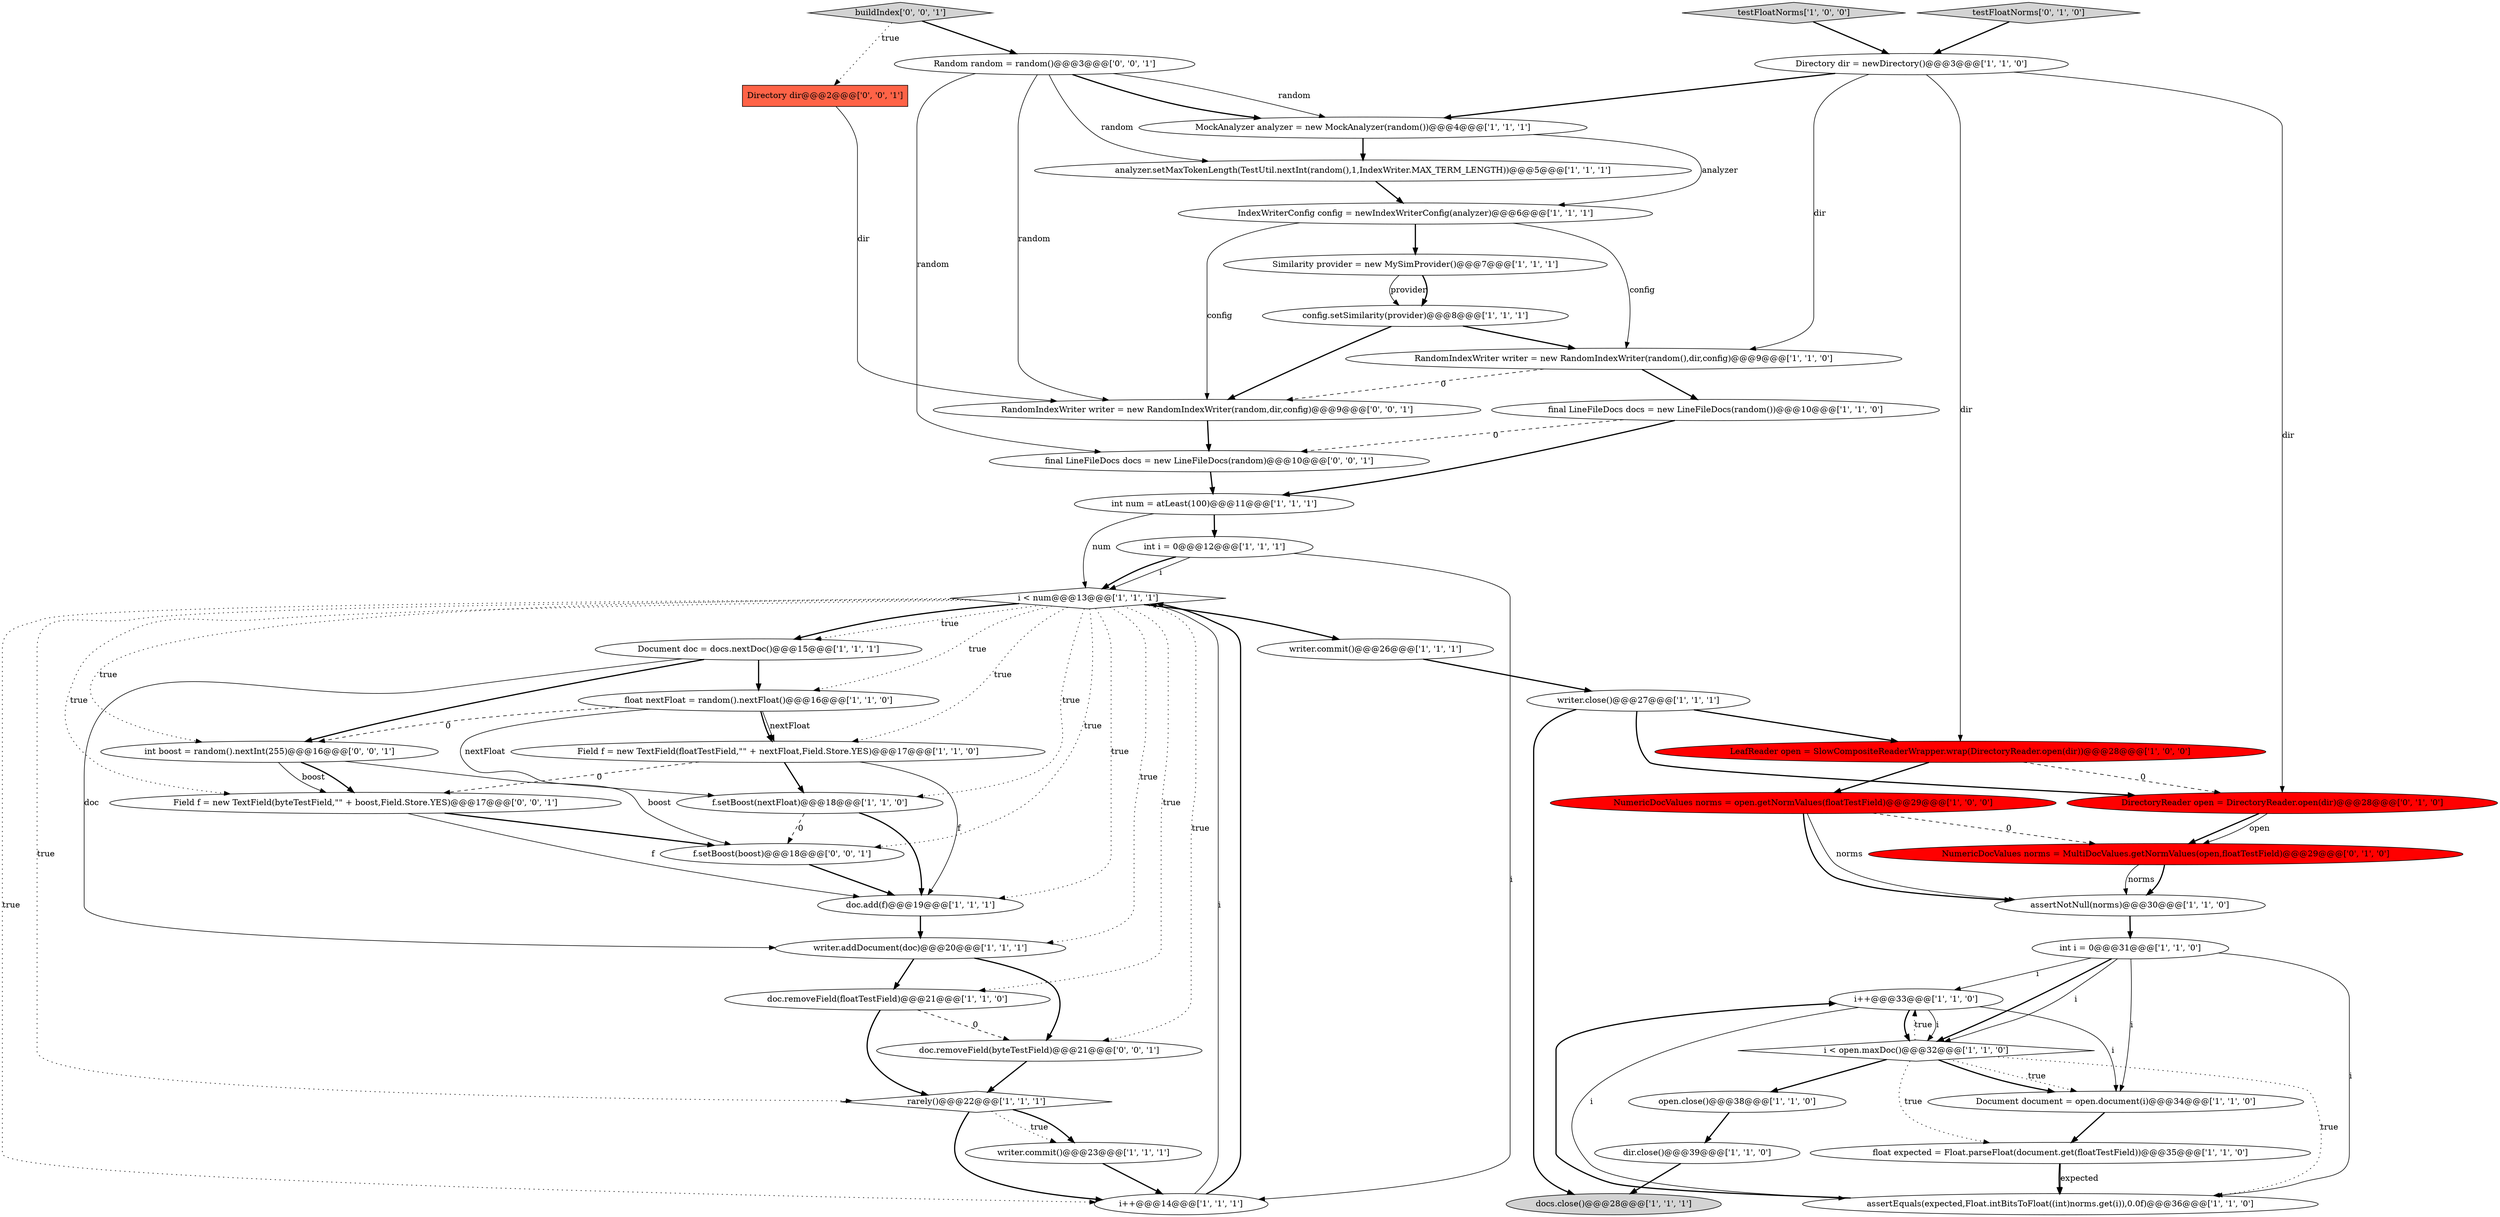 digraph {
43 [style = filled, label = "Random random = random()@@@3@@@['0', '0', '1']", fillcolor = white, shape = ellipse image = "AAA0AAABBB3BBB"];
46 [style = filled, label = "final LineFileDocs docs = new LineFileDocs(random)@@@10@@@['0', '0', '1']", fillcolor = white, shape = ellipse image = "AAA0AAABBB3BBB"];
8 [style = filled, label = "float nextFloat = random().nextFloat()@@@16@@@['1', '1', '0']", fillcolor = white, shape = ellipse image = "AAA0AAABBB1BBB"];
4 [style = filled, label = "i < num@@@13@@@['1', '1', '1']", fillcolor = white, shape = diamond image = "AAA0AAABBB1BBB"];
14 [style = filled, label = "int i = 0@@@31@@@['1', '1', '0']", fillcolor = white, shape = ellipse image = "AAA0AAABBB1BBB"];
28 [style = filled, label = "dir.close()@@@39@@@['1', '1', '0']", fillcolor = white, shape = ellipse image = "AAA0AAABBB1BBB"];
1 [style = filled, label = "writer.addDocument(doc)@@@20@@@['1', '1', '1']", fillcolor = white, shape = ellipse image = "AAA0AAABBB1BBB"];
20 [style = filled, label = "final LineFileDocs docs = new LineFileDocs(random())@@@10@@@['1', '1', '0']", fillcolor = white, shape = ellipse image = "AAA0AAABBB1BBB"];
45 [style = filled, label = "RandomIndexWriter writer = new RandomIndexWriter(random,dir,config)@@@9@@@['0', '0', '1']", fillcolor = white, shape = ellipse image = "AAA0AAABBB3BBB"];
40 [style = filled, label = "f.setBoost(boost)@@@18@@@['0', '0', '1']", fillcolor = white, shape = ellipse image = "AAA0AAABBB3BBB"];
33 [style = filled, label = "Similarity provider = new MySimProvider()@@@7@@@['1', '1', '1']", fillcolor = white, shape = ellipse image = "AAA0AAABBB1BBB"];
37 [style = filled, label = "DirectoryReader open = DirectoryReader.open(dir)@@@28@@@['0', '1', '0']", fillcolor = red, shape = ellipse image = "AAA1AAABBB2BBB"];
44 [style = filled, label = "int boost = random().nextInt(255)@@@16@@@['0', '0', '1']", fillcolor = white, shape = ellipse image = "AAA0AAABBB3BBB"];
27 [style = filled, label = "analyzer.setMaxTokenLength(TestUtil.nextInt(random(),1,IndexWriter.MAX_TERM_LENGTH))@@@5@@@['1', '1', '1']", fillcolor = white, shape = ellipse image = "AAA0AAABBB1BBB"];
41 [style = filled, label = "doc.removeField(byteTestField)@@@21@@@['0', '0', '1']", fillcolor = white, shape = ellipse image = "AAA0AAABBB3BBB"];
12 [style = filled, label = "NumericDocValues norms = open.getNormValues(floatTestField)@@@29@@@['1', '0', '0']", fillcolor = red, shape = ellipse image = "AAA1AAABBB1BBB"];
34 [style = filled, label = "f.setBoost(nextFloat)@@@18@@@['1', '1', '0']", fillcolor = white, shape = ellipse image = "AAA0AAABBB1BBB"];
7 [style = filled, label = "Document doc = docs.nextDoc()@@@15@@@['1', '1', '1']", fillcolor = white, shape = ellipse image = "AAA0AAABBB1BBB"];
13 [style = filled, label = "doc.removeField(floatTestField)@@@21@@@['1', '1', '0']", fillcolor = white, shape = ellipse image = "AAA0AAABBB1BBB"];
22 [style = filled, label = "i++@@@33@@@['1', '1', '0']", fillcolor = white, shape = ellipse image = "AAA0AAABBB1BBB"];
24 [style = filled, label = "docs.close()@@@28@@@['1', '1', '1']", fillcolor = lightgray, shape = ellipse image = "AAA0AAABBB1BBB"];
30 [style = filled, label = "MockAnalyzer analyzer = new MockAnalyzer(random())@@@4@@@['1', '1', '1']", fillcolor = white, shape = ellipse image = "AAA0AAABBB1BBB"];
42 [style = filled, label = "Field f = new TextField(byteTestField,\"\" + boost,Field.Store.YES)@@@17@@@['0', '0', '1']", fillcolor = white, shape = ellipse image = "AAA0AAABBB3BBB"];
35 [style = filled, label = "testFloatNorms['1', '0', '0']", fillcolor = lightgray, shape = diamond image = "AAA0AAABBB1BBB"];
32 [style = filled, label = "writer.close()@@@27@@@['1', '1', '1']", fillcolor = white, shape = ellipse image = "AAA0AAABBB1BBB"];
19 [style = filled, label = "int num = atLeast(100)@@@11@@@['1', '1', '1']", fillcolor = white, shape = ellipse image = "AAA0AAABBB1BBB"];
47 [style = filled, label = "buildIndex['0', '0', '1']", fillcolor = lightgray, shape = diamond image = "AAA0AAABBB3BBB"];
2 [style = filled, label = "writer.commit()@@@26@@@['1', '1', '1']", fillcolor = white, shape = ellipse image = "AAA0AAABBB1BBB"];
29 [style = filled, label = "Directory dir = newDirectory()@@@3@@@['1', '1', '0']", fillcolor = white, shape = ellipse image = "AAA0AAABBB1BBB"];
26 [style = filled, label = "doc.add(f)@@@19@@@['1', '1', '1']", fillcolor = white, shape = ellipse image = "AAA0AAABBB1BBB"];
18 [style = filled, label = "LeafReader open = SlowCompositeReaderWrapper.wrap(DirectoryReader.open(dir))@@@28@@@['1', '0', '0']", fillcolor = red, shape = ellipse image = "AAA1AAABBB1BBB"];
10 [style = filled, label = "open.close()@@@38@@@['1', '1', '0']", fillcolor = white, shape = ellipse image = "AAA0AAABBB1BBB"];
36 [style = filled, label = "NumericDocValues norms = MultiDocValues.getNormValues(open,floatTestField)@@@29@@@['0', '1', '0']", fillcolor = red, shape = ellipse image = "AAA1AAABBB2BBB"];
39 [style = filled, label = "Directory dir@@@2@@@['0', '0', '1']", fillcolor = tomato, shape = box image = "AAA0AAABBB3BBB"];
11 [style = filled, label = "int i = 0@@@12@@@['1', '1', '1']", fillcolor = white, shape = ellipse image = "AAA0AAABBB1BBB"];
15 [style = filled, label = "float expected = Float.parseFloat(document.get(floatTestField))@@@35@@@['1', '1', '0']", fillcolor = white, shape = ellipse image = "AAA0AAABBB1BBB"];
25 [style = filled, label = "i++@@@14@@@['1', '1', '1']", fillcolor = white, shape = ellipse image = "AAA0AAABBB1BBB"];
21 [style = filled, label = "rarely()@@@22@@@['1', '1', '1']", fillcolor = white, shape = diamond image = "AAA0AAABBB1BBB"];
38 [style = filled, label = "testFloatNorms['0', '1', '0']", fillcolor = lightgray, shape = diamond image = "AAA0AAABBB2BBB"];
17 [style = filled, label = "assertEquals(expected,Float.intBitsToFloat((int)norms.get(i)),0.0f)@@@36@@@['1', '1', '0']", fillcolor = white, shape = ellipse image = "AAA0AAABBB1BBB"];
0 [style = filled, label = "assertNotNull(norms)@@@30@@@['1', '1', '0']", fillcolor = white, shape = ellipse image = "AAA0AAABBB1BBB"];
16 [style = filled, label = "IndexWriterConfig config = newIndexWriterConfig(analyzer)@@@6@@@['1', '1', '1']", fillcolor = white, shape = ellipse image = "AAA0AAABBB1BBB"];
23 [style = filled, label = "RandomIndexWriter writer = new RandomIndexWriter(random(),dir,config)@@@9@@@['1', '1', '0']", fillcolor = white, shape = ellipse image = "AAA0AAABBB1BBB"];
31 [style = filled, label = "Field f = new TextField(floatTestField,\"\" + nextFloat,Field.Store.YES)@@@17@@@['1', '1', '0']", fillcolor = white, shape = ellipse image = "AAA0AAABBB1BBB"];
6 [style = filled, label = "Document document = open.document(i)@@@34@@@['1', '1', '0']", fillcolor = white, shape = ellipse image = "AAA0AAABBB1BBB"];
9 [style = filled, label = "config.setSimilarity(provider)@@@8@@@['1', '1', '1']", fillcolor = white, shape = ellipse image = "AAA0AAABBB1BBB"];
3 [style = filled, label = "i < open.maxDoc()@@@32@@@['1', '1', '0']", fillcolor = white, shape = diamond image = "AAA0AAABBB1BBB"];
5 [style = filled, label = "writer.commit()@@@23@@@['1', '1', '1']", fillcolor = white, shape = ellipse image = "AAA0AAABBB1BBB"];
14->3 [style = bold, label=""];
43->30 [style = solid, label="random"];
32->37 [style = bold, label=""];
29->30 [style = bold, label=""];
14->17 [style = solid, label="i"];
4->1 [style = dotted, label="true"];
4->44 [style = dotted, label="true"];
4->7 [style = dotted, label="true"];
19->11 [style = bold, label=""];
11->25 [style = solid, label="i"];
29->37 [style = solid, label="dir"];
3->6 [style = dotted, label="true"];
7->8 [style = bold, label=""];
13->41 [style = dashed, label="0"];
1->13 [style = bold, label=""];
15->17 [style = solid, label="expected"];
43->46 [style = solid, label="random"];
44->42 [style = solid, label="boost"];
20->46 [style = dashed, label="0"];
15->17 [style = bold, label=""];
0->14 [style = bold, label=""];
29->18 [style = solid, label="dir"];
36->0 [style = bold, label=""];
43->45 [style = solid, label="random"];
34->26 [style = bold, label=""];
42->26 [style = solid, label="f"];
29->23 [style = solid, label="dir"];
4->42 [style = dotted, label="true"];
40->26 [style = bold, label=""];
22->3 [style = solid, label="i"];
43->27 [style = solid, label="random"];
2->32 [style = bold, label=""];
32->18 [style = bold, label=""];
16->23 [style = solid, label="config"];
21->5 [style = dotted, label="true"];
37->36 [style = bold, label=""];
1->41 [style = bold, label=""];
11->4 [style = solid, label="i"];
12->0 [style = solid, label="norms"];
41->21 [style = bold, label=""];
26->1 [style = bold, label=""];
19->4 [style = solid, label="num"];
30->27 [style = bold, label=""];
18->12 [style = bold, label=""];
47->43 [style = bold, label=""];
30->16 [style = solid, label="analyzer"];
4->2 [style = bold, label=""];
16->45 [style = solid, label="config"];
21->25 [style = bold, label=""];
27->16 [style = bold, label=""];
42->40 [style = bold, label=""];
34->40 [style = dashed, label="0"];
5->25 [style = bold, label=""];
33->9 [style = solid, label="provider"];
8->34 [style = solid, label="nextFloat"];
39->45 [style = solid, label="dir"];
4->13 [style = dotted, label="true"];
3->10 [style = bold, label=""];
14->6 [style = solid, label="i"];
14->22 [style = solid, label="i"];
16->33 [style = bold, label=""];
37->36 [style = solid, label="open"];
18->37 [style = dashed, label="0"];
28->24 [style = bold, label=""];
46->19 [style = bold, label=""];
3->17 [style = dotted, label="true"];
45->46 [style = bold, label=""];
20->19 [style = bold, label=""];
7->44 [style = bold, label=""];
4->26 [style = dotted, label="true"];
44->40 [style = solid, label="boost"];
44->42 [style = bold, label=""];
23->20 [style = bold, label=""];
25->4 [style = solid, label="i"];
35->29 [style = bold, label=""];
8->31 [style = bold, label=""];
22->6 [style = solid, label="i"];
11->4 [style = bold, label=""];
3->6 [style = bold, label=""];
31->42 [style = dashed, label="0"];
14->3 [style = solid, label="i"];
4->7 [style = bold, label=""];
6->15 [style = bold, label=""];
31->34 [style = bold, label=""];
4->21 [style = dotted, label="true"];
21->5 [style = bold, label=""];
4->31 [style = dotted, label="true"];
47->39 [style = dotted, label="true"];
3->15 [style = dotted, label="true"];
8->44 [style = dashed, label="0"];
31->26 [style = solid, label="f"];
7->1 [style = solid, label="doc"];
22->17 [style = solid, label="i"];
10->28 [style = bold, label=""];
4->40 [style = dotted, label="true"];
38->29 [style = bold, label=""];
23->45 [style = dashed, label="0"];
4->8 [style = dotted, label="true"];
25->4 [style = bold, label=""];
4->25 [style = dotted, label="true"];
17->22 [style = bold, label=""];
33->9 [style = bold, label=""];
12->0 [style = bold, label=""];
43->30 [style = bold, label=""];
9->23 [style = bold, label=""];
22->3 [style = bold, label=""];
36->0 [style = solid, label="norms"];
8->31 [style = solid, label="nextFloat"];
12->36 [style = dashed, label="0"];
9->45 [style = bold, label=""];
3->22 [style = dotted, label="true"];
4->34 [style = dotted, label="true"];
4->41 [style = dotted, label="true"];
13->21 [style = bold, label=""];
32->24 [style = bold, label=""];
}
